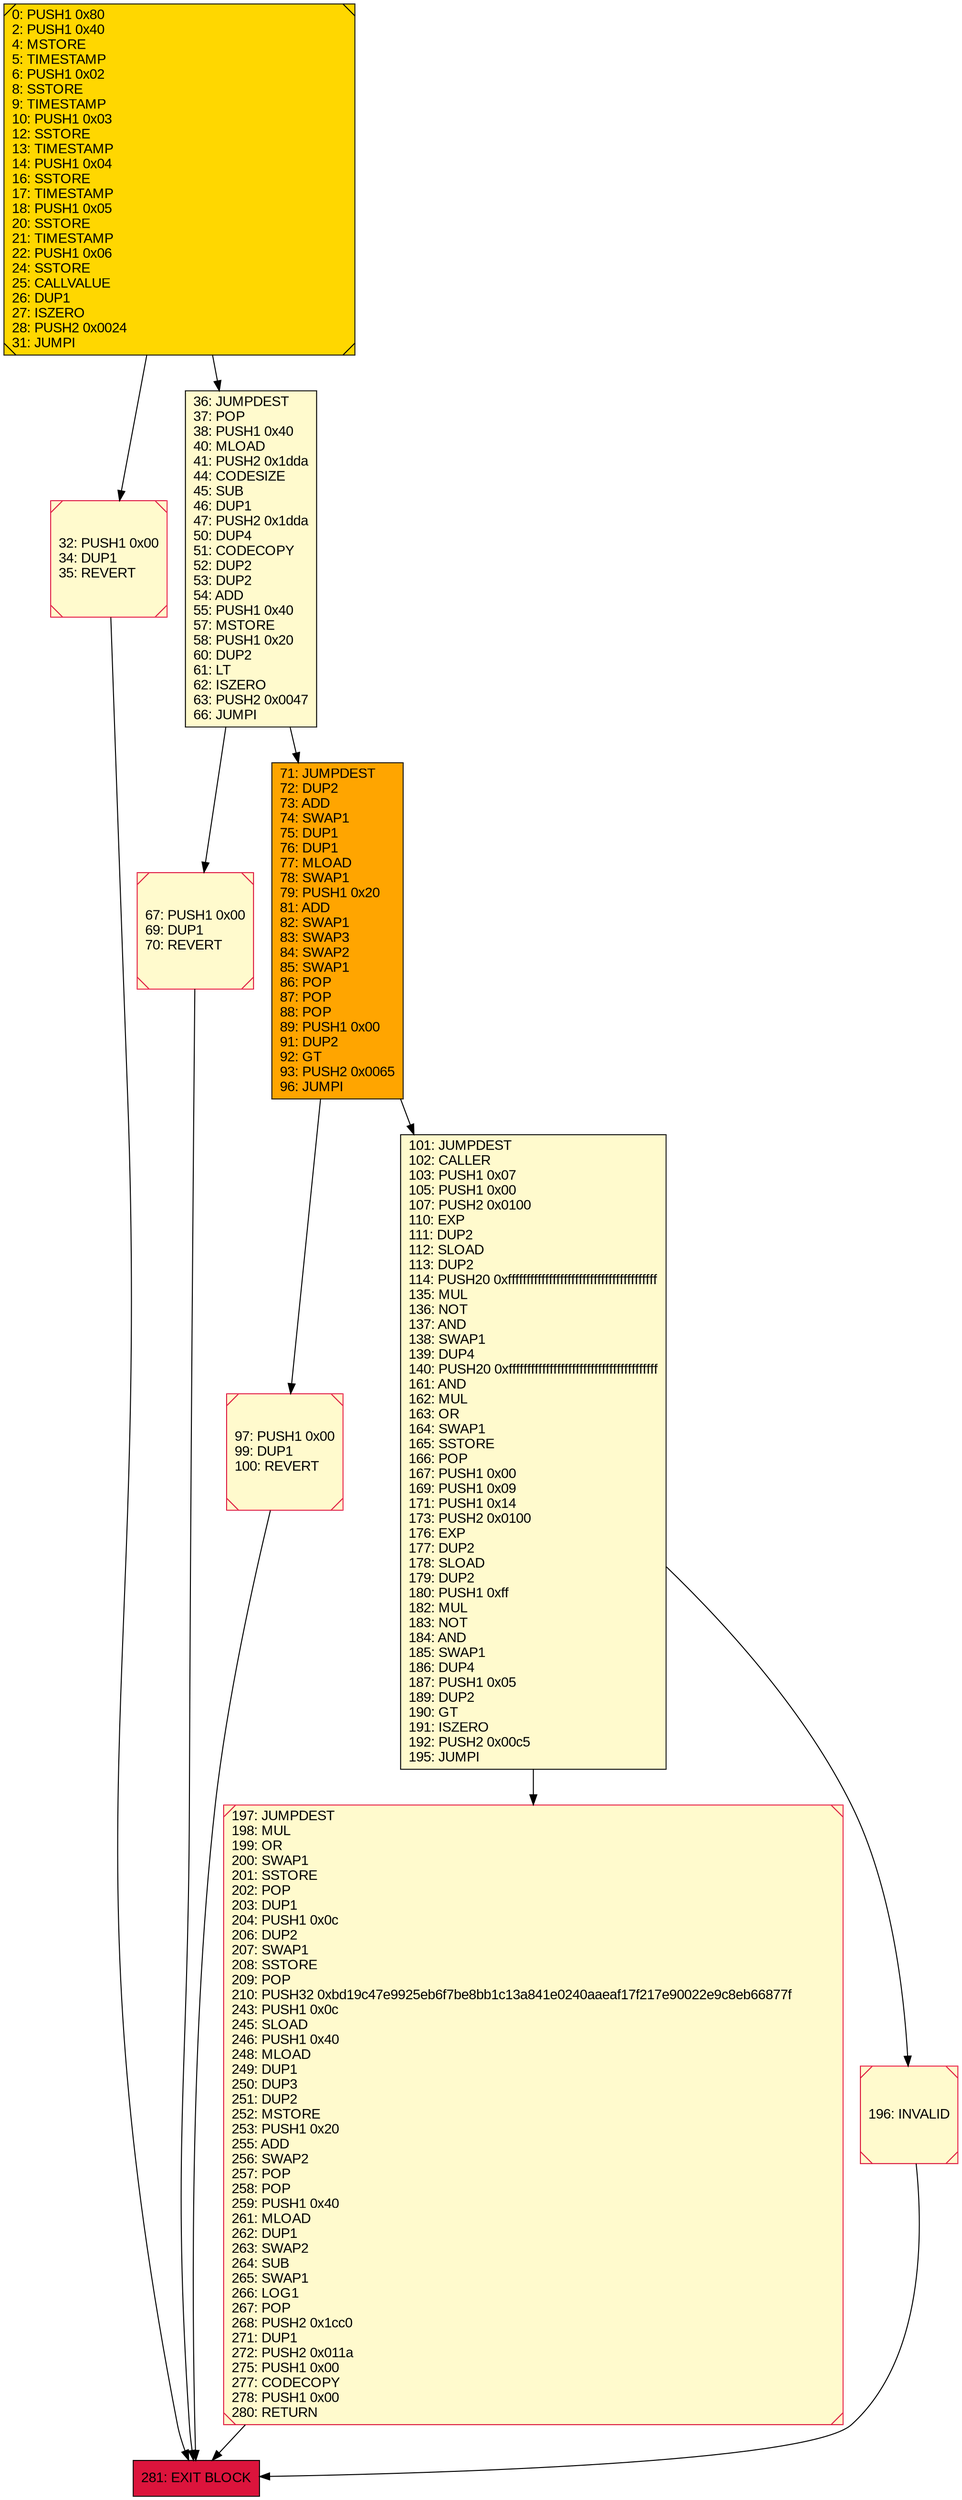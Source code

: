 digraph G {
bgcolor=transparent rankdir=UD;
node [shape=box style=filled color=black fillcolor=white fontname=arial fontcolor=black];
97 [label="97: PUSH1 0x00\l99: DUP1\l100: REVERT\l" fillcolor=lemonchiffon shape=Msquare color=crimson ];
32 [label="32: PUSH1 0x00\l34: DUP1\l35: REVERT\l" fillcolor=lemonchiffon shape=Msquare color=crimson ];
67 [label="67: PUSH1 0x00\l69: DUP1\l70: REVERT\l" fillcolor=lemonchiffon shape=Msquare color=crimson ];
101 [label="101: JUMPDEST\l102: CALLER\l103: PUSH1 0x07\l105: PUSH1 0x00\l107: PUSH2 0x0100\l110: EXP\l111: DUP2\l112: SLOAD\l113: DUP2\l114: PUSH20 0xffffffffffffffffffffffffffffffffffffffff\l135: MUL\l136: NOT\l137: AND\l138: SWAP1\l139: DUP4\l140: PUSH20 0xffffffffffffffffffffffffffffffffffffffff\l161: AND\l162: MUL\l163: OR\l164: SWAP1\l165: SSTORE\l166: POP\l167: PUSH1 0x00\l169: PUSH1 0x09\l171: PUSH1 0x14\l173: PUSH2 0x0100\l176: EXP\l177: DUP2\l178: SLOAD\l179: DUP2\l180: PUSH1 0xff\l182: MUL\l183: NOT\l184: AND\l185: SWAP1\l186: DUP4\l187: PUSH1 0x05\l189: DUP2\l190: GT\l191: ISZERO\l192: PUSH2 0x00c5\l195: JUMPI\l" fillcolor=lemonchiffon ];
0 [label="0: PUSH1 0x80\l2: PUSH1 0x40\l4: MSTORE\l5: TIMESTAMP\l6: PUSH1 0x02\l8: SSTORE\l9: TIMESTAMP\l10: PUSH1 0x03\l12: SSTORE\l13: TIMESTAMP\l14: PUSH1 0x04\l16: SSTORE\l17: TIMESTAMP\l18: PUSH1 0x05\l20: SSTORE\l21: TIMESTAMP\l22: PUSH1 0x06\l24: SSTORE\l25: CALLVALUE\l26: DUP1\l27: ISZERO\l28: PUSH2 0x0024\l31: JUMPI\l" fillcolor=lemonchiffon shape=Msquare fillcolor=gold ];
281 [label="281: EXIT BLOCK\l" fillcolor=crimson ];
197 [label="197: JUMPDEST\l198: MUL\l199: OR\l200: SWAP1\l201: SSTORE\l202: POP\l203: DUP1\l204: PUSH1 0x0c\l206: DUP2\l207: SWAP1\l208: SSTORE\l209: POP\l210: PUSH32 0xbd19c47e9925eb6f7be8bb1c13a841e0240aaeaf17f217e90022e9c8eb66877f\l243: PUSH1 0x0c\l245: SLOAD\l246: PUSH1 0x40\l248: MLOAD\l249: DUP1\l250: DUP3\l251: DUP2\l252: MSTORE\l253: PUSH1 0x20\l255: ADD\l256: SWAP2\l257: POP\l258: POP\l259: PUSH1 0x40\l261: MLOAD\l262: DUP1\l263: SWAP2\l264: SUB\l265: SWAP1\l266: LOG1\l267: POP\l268: PUSH2 0x1cc0\l271: DUP1\l272: PUSH2 0x011a\l275: PUSH1 0x00\l277: CODECOPY\l278: PUSH1 0x00\l280: RETURN\l" fillcolor=lemonchiffon shape=Msquare color=crimson ];
36 [label="36: JUMPDEST\l37: POP\l38: PUSH1 0x40\l40: MLOAD\l41: PUSH2 0x1dda\l44: CODESIZE\l45: SUB\l46: DUP1\l47: PUSH2 0x1dda\l50: DUP4\l51: CODECOPY\l52: DUP2\l53: DUP2\l54: ADD\l55: PUSH1 0x40\l57: MSTORE\l58: PUSH1 0x20\l60: DUP2\l61: LT\l62: ISZERO\l63: PUSH2 0x0047\l66: JUMPI\l" fillcolor=lemonchiffon ];
71 [label="71: JUMPDEST\l72: DUP2\l73: ADD\l74: SWAP1\l75: DUP1\l76: DUP1\l77: MLOAD\l78: SWAP1\l79: PUSH1 0x20\l81: ADD\l82: SWAP1\l83: SWAP3\l84: SWAP2\l85: SWAP1\l86: POP\l87: POP\l88: POP\l89: PUSH1 0x00\l91: DUP2\l92: GT\l93: PUSH2 0x0065\l96: JUMPI\l" fillcolor=orange ];
196 [label="196: INVALID\l" fillcolor=lemonchiffon shape=Msquare color=crimson ];
197 -> 281;
36 -> 71;
196 -> 281;
0 -> 32;
36 -> 67;
71 -> 97;
0 -> 36;
101 -> 196;
101 -> 197;
32 -> 281;
97 -> 281;
67 -> 281;
71 -> 101;
}